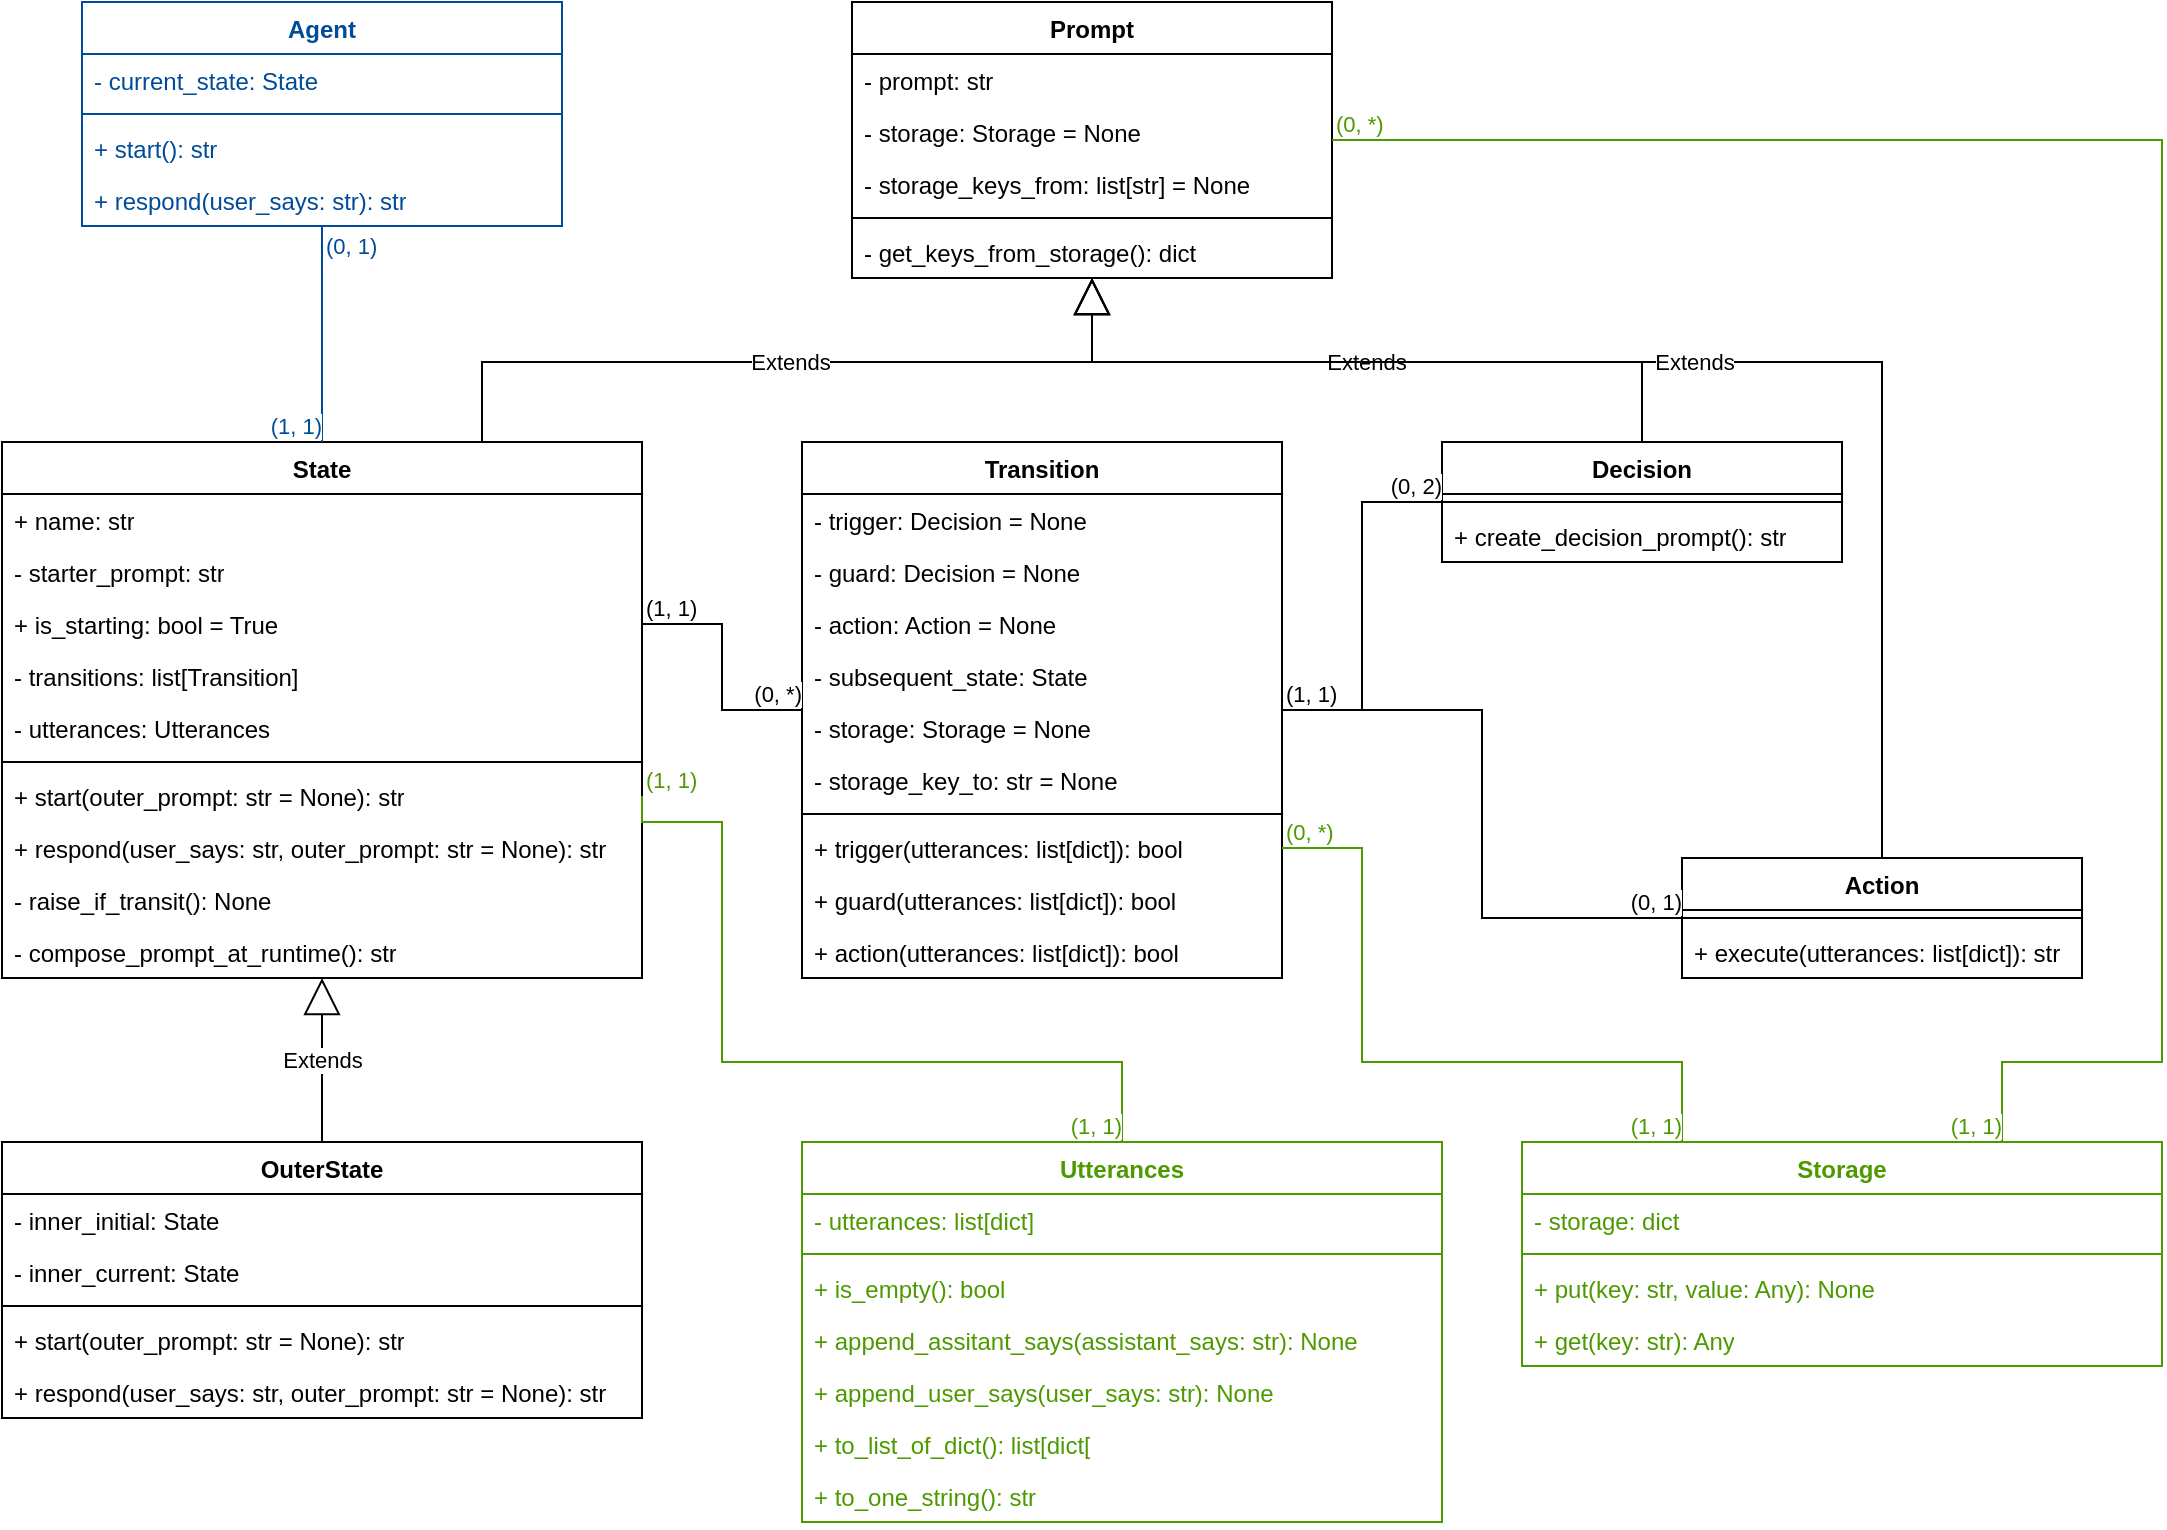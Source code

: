 <mxfile version="21.6.9" type="google">
  <diagram id="C5RBs43oDa-KdzZeNtuy" name="Page-1">
    <mxGraphModel grid="1" page="1" gridSize="10" guides="1" tooltips="1" connect="1" arrows="1" fold="1" pageScale="1" pageWidth="1169" pageHeight="827" math="0" shadow="0">
      <root>
        <mxCell id="WIyWlLk6GJQsqaUBKTNV-0" />
        <mxCell id="WIyWlLk6GJQsqaUBKTNV-1" parent="WIyWlLk6GJQsqaUBKTNV-0" />
        <mxCell id="Y7iGdCAR7KXs3sd0Hxr5-11" value="State" style="swimlane;fontStyle=1;align=center;verticalAlign=top;childLayout=stackLayout;horizontal=1;startSize=26;horizontalStack=0;resizeParent=1;resizeParentMax=0;resizeLast=0;collapsible=1;marginBottom=0;whiteSpace=wrap;html=1;" vertex="1" parent="WIyWlLk6GJQsqaUBKTNV-1">
          <mxGeometry x="40" y="240" width="320" height="268" as="geometry" />
        </mxCell>
        <mxCell id="Y7iGdCAR7KXs3sd0Hxr5-1" value="+ name: str" style="text;strokeColor=none;fillColor=none;align=left;verticalAlign=top;spacingLeft=4;spacingRight=4;overflow=hidden;rotatable=0;points=[[0,0.5],[1,0.5]];portConstraint=eastwest;whiteSpace=wrap;html=1;" vertex="1" parent="Y7iGdCAR7KXs3sd0Hxr5-11">
          <mxGeometry y="26" width="320" height="26" as="geometry" />
        </mxCell>
        <mxCell id="Y7iGdCAR7KXs3sd0Hxr5-3" value="- starter_prompt: str" style="text;strokeColor=none;fillColor=none;align=left;verticalAlign=top;spacingLeft=4;spacingRight=4;overflow=hidden;rotatable=0;points=[[0,0.5],[1,0.5]];portConstraint=eastwest;whiteSpace=wrap;html=1;" vertex="1" parent="Y7iGdCAR7KXs3sd0Hxr5-11">
          <mxGeometry y="52" width="320" height="26" as="geometry" />
        </mxCell>
        <mxCell id="Y7iGdCAR7KXs3sd0Hxr5-6" value="+ is_starting: bool = True" style="text;strokeColor=none;fillColor=none;align=left;verticalAlign=top;spacingLeft=4;spacingRight=4;overflow=hidden;rotatable=0;points=[[0,0.5],[1,0.5]];portConstraint=eastwest;whiteSpace=wrap;html=1;" vertex="1" parent="Y7iGdCAR7KXs3sd0Hxr5-11">
          <mxGeometry y="78" width="320" height="26" as="geometry" />
        </mxCell>
        <mxCell id="Y7iGdCAR7KXs3sd0Hxr5-5" value="- transitions: list[Transition]" style="text;strokeColor=none;fillColor=none;align=left;verticalAlign=top;spacingLeft=4;spacingRight=4;overflow=hidden;rotatable=0;points=[[0,0.5],[1,0.5]];portConstraint=eastwest;whiteSpace=wrap;html=1;" vertex="1" parent="Y7iGdCAR7KXs3sd0Hxr5-11">
          <mxGeometry y="104" width="320" height="26" as="geometry" />
        </mxCell>
        <mxCell id="Y7iGdCAR7KXs3sd0Hxr5-10" value="- utterances: Utterances" style="text;strokeColor=none;fillColor=none;align=left;verticalAlign=top;spacingLeft=4;spacingRight=4;overflow=hidden;rotatable=0;points=[[0,0.5],[1,0.5]];portConstraint=eastwest;whiteSpace=wrap;html=1;" vertex="1" parent="Y7iGdCAR7KXs3sd0Hxr5-11">
          <mxGeometry y="130" width="320" height="26" as="geometry" />
        </mxCell>
        <mxCell id="Y7iGdCAR7KXs3sd0Hxr5-13" value="" style="line;strokeWidth=1;fillColor=none;align=left;verticalAlign=middle;spacingTop=-1;spacingLeft=3;spacingRight=3;rotatable=0;labelPosition=right;points=[];portConstraint=eastwest;strokeColor=inherit;" vertex="1" parent="Y7iGdCAR7KXs3sd0Hxr5-11">
          <mxGeometry y="156" width="320" height="8" as="geometry" />
        </mxCell>
        <mxCell id="Y7iGdCAR7KXs3sd0Hxr5-14" value="+ start(outer_prompt: str = None): str" style="text;strokeColor=none;fillColor=none;align=left;verticalAlign=top;spacingLeft=4;spacingRight=4;overflow=hidden;rotatable=0;points=[[0,0.5],[1,0.5]];portConstraint=eastwest;whiteSpace=wrap;html=1;" vertex="1" parent="Y7iGdCAR7KXs3sd0Hxr5-11">
          <mxGeometry y="164" width="320" height="26" as="geometry" />
        </mxCell>
        <mxCell id="Y7iGdCAR7KXs3sd0Hxr5-15" value="+ respond(user_says: str, outer_prompt: str = None): str" style="text;strokeColor=none;fillColor=none;align=left;verticalAlign=top;spacingLeft=4;spacingRight=4;overflow=hidden;rotatable=0;points=[[0,0.5],[1,0.5]];portConstraint=eastwest;whiteSpace=wrap;html=1;" vertex="1" parent="Y7iGdCAR7KXs3sd0Hxr5-11">
          <mxGeometry y="190" width="320" height="26" as="geometry" />
        </mxCell>
        <mxCell id="Y7iGdCAR7KXs3sd0Hxr5-16" value="- raise_if_transit(): None" style="text;strokeColor=none;fillColor=none;align=left;verticalAlign=top;spacingLeft=4;spacingRight=4;overflow=hidden;rotatable=0;points=[[0,0.5],[1,0.5]];portConstraint=eastwest;whiteSpace=wrap;html=1;" vertex="1" parent="Y7iGdCAR7KXs3sd0Hxr5-11">
          <mxGeometry y="216" width="320" height="26" as="geometry" />
        </mxCell>
        <mxCell id="ofEdUeuceX2tvmIFffnd-0" value="- compose_prompt_at_runtime(): str" style="text;strokeColor=none;fillColor=none;align=left;verticalAlign=top;spacingLeft=4;spacingRight=4;overflow=hidden;rotatable=0;points=[[0,0.5],[1,0.5]];portConstraint=eastwest;whiteSpace=wrap;html=1;" vertex="1" parent="Y7iGdCAR7KXs3sd0Hxr5-11">
          <mxGeometry y="242" width="320" height="26" as="geometry" />
        </mxCell>
        <mxCell id="Y7iGdCAR7KXs3sd0Hxr5-17" value="OuterState" style="swimlane;fontStyle=1;align=center;verticalAlign=top;childLayout=stackLayout;horizontal=1;startSize=26;horizontalStack=0;resizeParent=1;resizeParentMax=0;resizeLast=0;collapsible=1;marginBottom=0;whiteSpace=wrap;html=1;" vertex="1" parent="WIyWlLk6GJQsqaUBKTNV-1">
          <mxGeometry x="40" y="590" width="320" height="138" as="geometry" />
        </mxCell>
        <mxCell id="Y7iGdCAR7KXs3sd0Hxr5-18" value="- inner_initial: State" style="text;strokeColor=none;fillColor=none;align=left;verticalAlign=top;spacingLeft=4;spacingRight=4;overflow=hidden;rotatable=0;points=[[0,0.5],[1,0.5]];portConstraint=eastwest;whiteSpace=wrap;html=1;" vertex="1" parent="Y7iGdCAR7KXs3sd0Hxr5-17">
          <mxGeometry y="26" width="320" height="26" as="geometry" />
        </mxCell>
        <mxCell id="Y7iGdCAR7KXs3sd0Hxr5-21" value="- inner_current: State" style="text;strokeColor=none;fillColor=none;align=left;verticalAlign=top;spacingLeft=4;spacingRight=4;overflow=hidden;rotatable=0;points=[[0,0.5],[1,0.5]];portConstraint=eastwest;whiteSpace=wrap;html=1;" vertex="1" parent="Y7iGdCAR7KXs3sd0Hxr5-17">
          <mxGeometry y="52" width="320" height="26" as="geometry" />
        </mxCell>
        <mxCell id="Y7iGdCAR7KXs3sd0Hxr5-19" value="" style="line;strokeWidth=1;fillColor=none;align=left;verticalAlign=middle;spacingTop=-1;spacingLeft=3;spacingRight=3;rotatable=0;labelPosition=right;points=[];portConstraint=eastwest;strokeColor=inherit;" vertex="1" parent="Y7iGdCAR7KXs3sd0Hxr5-17">
          <mxGeometry y="78" width="320" height="8" as="geometry" />
        </mxCell>
        <mxCell id="Y7iGdCAR7KXs3sd0Hxr5-22" value="+ start(outer_prompt: str = None): str" style="text;strokeColor=none;fillColor=none;align=left;verticalAlign=top;spacingLeft=4;spacingRight=4;overflow=hidden;rotatable=0;points=[[0,0.5],[1,0.5]];portConstraint=eastwest;whiteSpace=wrap;html=1;" vertex="1" parent="Y7iGdCAR7KXs3sd0Hxr5-17">
          <mxGeometry y="86" width="320" height="26" as="geometry" />
        </mxCell>
        <mxCell id="Y7iGdCAR7KXs3sd0Hxr5-23" value="+ respond(user_says: str, outer_prompt: str = None): str" style="text;strokeColor=none;fillColor=none;align=left;verticalAlign=top;spacingLeft=4;spacingRight=4;overflow=hidden;rotatable=0;points=[[0,0.5],[1,0.5]];portConstraint=eastwest;whiteSpace=wrap;html=1;" vertex="1" parent="Y7iGdCAR7KXs3sd0Hxr5-17">
          <mxGeometry y="112" width="320" height="26" as="geometry" />
        </mxCell>
        <mxCell id="Y7iGdCAR7KXs3sd0Hxr5-24" value="Transition" style="swimlane;fontStyle=1;align=center;verticalAlign=top;childLayout=stackLayout;horizontal=1;startSize=26;horizontalStack=0;resizeParent=1;resizeParentMax=0;resizeLast=0;collapsible=1;marginBottom=0;whiteSpace=wrap;html=1;" vertex="1" parent="WIyWlLk6GJQsqaUBKTNV-1">
          <mxGeometry x="440" y="240" width="240" height="268" as="geometry" />
        </mxCell>
        <mxCell id="Y7iGdCAR7KXs3sd0Hxr5-25" value="- trigger: Decision = None" style="text;strokeColor=none;fillColor=none;align=left;verticalAlign=top;spacingLeft=4;spacingRight=4;overflow=hidden;rotatable=0;points=[[0,0.5],[1,0.5]];portConstraint=eastwest;whiteSpace=wrap;html=1;" vertex="1" parent="Y7iGdCAR7KXs3sd0Hxr5-24">
          <mxGeometry y="26" width="240" height="26" as="geometry" />
        </mxCell>
        <mxCell id="Y7iGdCAR7KXs3sd0Hxr5-28" value="- guard: Decision = None" style="text;strokeColor=none;fillColor=none;align=left;verticalAlign=top;spacingLeft=4;spacingRight=4;overflow=hidden;rotatable=0;points=[[0,0.5],[1,0.5]];portConstraint=eastwest;whiteSpace=wrap;html=1;" vertex="1" parent="Y7iGdCAR7KXs3sd0Hxr5-24">
          <mxGeometry y="52" width="240" height="26" as="geometry" />
        </mxCell>
        <mxCell id="Y7iGdCAR7KXs3sd0Hxr5-29" value="- action: Action = None" style="text;strokeColor=none;fillColor=none;align=left;verticalAlign=top;spacingLeft=4;spacingRight=4;overflow=hidden;rotatable=0;points=[[0,0.5],[1,0.5]];portConstraint=eastwest;whiteSpace=wrap;html=1;" vertex="1" parent="Y7iGdCAR7KXs3sd0Hxr5-24">
          <mxGeometry y="78" width="240" height="26" as="geometry" />
        </mxCell>
        <mxCell id="Y7iGdCAR7KXs3sd0Hxr5-30" value="- subsequent_state: State" style="text;strokeColor=none;fillColor=none;align=left;verticalAlign=top;spacingLeft=4;spacingRight=4;overflow=hidden;rotatable=0;points=[[0,0.5],[1,0.5]];portConstraint=eastwest;whiteSpace=wrap;html=1;" vertex="1" parent="Y7iGdCAR7KXs3sd0Hxr5-24">
          <mxGeometry y="104" width="240" height="26" as="geometry" />
        </mxCell>
        <mxCell id="Y7iGdCAR7KXs3sd0Hxr5-31" value="- storage: Storage = None" style="text;strokeColor=none;fillColor=none;align=left;verticalAlign=top;spacingLeft=4;spacingRight=4;overflow=hidden;rotatable=0;points=[[0,0.5],[1,0.5]];portConstraint=eastwest;whiteSpace=wrap;html=1;" vertex="1" parent="Y7iGdCAR7KXs3sd0Hxr5-24">
          <mxGeometry y="130" width="240" height="26" as="geometry" />
        </mxCell>
        <mxCell id="Y7iGdCAR7KXs3sd0Hxr5-32" value="- storage_key_to: str = None" style="text;strokeColor=none;fillColor=none;align=left;verticalAlign=top;spacingLeft=4;spacingRight=4;overflow=hidden;rotatable=0;points=[[0,0.5],[1,0.5]];portConstraint=eastwest;whiteSpace=wrap;html=1;" vertex="1" parent="Y7iGdCAR7KXs3sd0Hxr5-24">
          <mxGeometry y="156" width="240" height="26" as="geometry" />
        </mxCell>
        <mxCell id="Y7iGdCAR7KXs3sd0Hxr5-26" value="" style="line;strokeWidth=1;fillColor=none;align=left;verticalAlign=middle;spacingTop=-1;spacingLeft=3;spacingRight=3;rotatable=0;labelPosition=right;points=[];portConstraint=eastwest;strokeColor=inherit;" vertex="1" parent="Y7iGdCAR7KXs3sd0Hxr5-24">
          <mxGeometry y="182" width="240" height="8" as="geometry" />
        </mxCell>
        <mxCell id="Y7iGdCAR7KXs3sd0Hxr5-27" value="+ trigger(utterances: list[dict]): bool" style="text;strokeColor=none;fillColor=none;align=left;verticalAlign=top;spacingLeft=4;spacingRight=4;overflow=hidden;rotatable=0;points=[[0,0.5],[1,0.5]];portConstraint=eastwest;whiteSpace=wrap;html=1;" vertex="1" parent="Y7iGdCAR7KXs3sd0Hxr5-24">
          <mxGeometry y="190" width="240" height="26" as="geometry" />
        </mxCell>
        <mxCell id="Y7iGdCAR7KXs3sd0Hxr5-33" value="+ guard(utterances: list[dict]): bool" style="text;strokeColor=none;fillColor=none;align=left;verticalAlign=top;spacingLeft=4;spacingRight=4;overflow=hidden;rotatable=0;points=[[0,0.5],[1,0.5]];portConstraint=eastwest;whiteSpace=wrap;html=1;" vertex="1" parent="Y7iGdCAR7KXs3sd0Hxr5-24">
          <mxGeometry y="216" width="240" height="26" as="geometry" />
        </mxCell>
        <mxCell id="Y7iGdCAR7KXs3sd0Hxr5-34" value="+ action(utterances: list[dict]): bool" style="text;strokeColor=none;fillColor=none;align=left;verticalAlign=top;spacingLeft=4;spacingRight=4;overflow=hidden;rotatable=0;points=[[0,0.5],[1,0.5]];portConstraint=eastwest;whiteSpace=wrap;html=1;" vertex="1" parent="Y7iGdCAR7KXs3sd0Hxr5-24">
          <mxGeometry y="242" width="240" height="26" as="geometry" />
        </mxCell>
        <mxCell id="Y7iGdCAR7KXs3sd0Hxr5-35" value="" style="endArrow=none;html=1;edgeStyle=orthogonalEdgeStyle;rounded=0;exitX=1;exitY=0.5;exitDx=0;exitDy=0;" edge="1" parent="WIyWlLk6GJQsqaUBKTNV-1" source="Y7iGdCAR7KXs3sd0Hxr5-6" target="Y7iGdCAR7KXs3sd0Hxr5-24">
          <mxGeometry relative="1" as="geometry">
            <mxPoint x="330" y="380" as="sourcePoint" />
            <mxPoint x="490" y="380" as="targetPoint" />
          </mxGeometry>
        </mxCell>
        <mxCell id="Y7iGdCAR7KXs3sd0Hxr5-36" value="(1, 1)" style="edgeLabel;resizable=0;html=1;align=left;verticalAlign=bottom;" connectable="0" vertex="1" parent="Y7iGdCAR7KXs3sd0Hxr5-35">
          <mxGeometry x="-1" relative="1" as="geometry" />
        </mxCell>
        <mxCell id="Y7iGdCAR7KXs3sd0Hxr5-37" value="(0, *)" style="edgeLabel;resizable=0;html=1;align=right;verticalAlign=bottom;" connectable="0" vertex="1" parent="Y7iGdCAR7KXs3sd0Hxr5-35">
          <mxGeometry x="1" relative="1" as="geometry" />
        </mxCell>
        <mxCell id="Y7iGdCAR7KXs3sd0Hxr5-38" value="Extends" style="endArrow=block;endSize=16;endFill=0;html=1;rounded=0;" edge="1" parent="WIyWlLk6GJQsqaUBKTNV-1" source="Y7iGdCAR7KXs3sd0Hxr5-17" target="Y7iGdCAR7KXs3sd0Hxr5-11">
          <mxGeometry width="160" relative="1" as="geometry">
            <mxPoint x="190" y="590" as="sourcePoint" />
            <mxPoint x="350" y="590" as="targetPoint" />
          </mxGeometry>
        </mxCell>
        <mxCell id="Y7iGdCAR7KXs3sd0Hxr5-39" value="Decision" style="swimlane;fontStyle=1;align=center;verticalAlign=top;childLayout=stackLayout;horizontal=1;startSize=26;horizontalStack=0;resizeParent=1;resizeParentMax=0;resizeLast=0;collapsible=1;marginBottom=0;whiteSpace=wrap;html=1;" vertex="1" parent="WIyWlLk6GJQsqaUBKTNV-1">
          <mxGeometry x="760" y="240" width="200" height="60" as="geometry" />
        </mxCell>
        <mxCell id="Y7iGdCAR7KXs3sd0Hxr5-41" value="" style="line;strokeWidth=1;fillColor=none;align=left;verticalAlign=middle;spacingTop=-1;spacingLeft=3;spacingRight=3;rotatable=0;labelPosition=right;points=[];portConstraint=eastwest;strokeColor=inherit;" vertex="1" parent="Y7iGdCAR7KXs3sd0Hxr5-39">
          <mxGeometry y="26" width="200" height="8" as="geometry" />
        </mxCell>
        <mxCell id="Y7iGdCAR7KXs3sd0Hxr5-42" value="+ create_decision_prompt(): str" style="text;strokeColor=none;fillColor=none;align=left;verticalAlign=top;spacingLeft=4;spacingRight=4;overflow=hidden;rotatable=0;points=[[0,0.5],[1,0.5]];portConstraint=eastwest;whiteSpace=wrap;html=1;" vertex="1" parent="Y7iGdCAR7KXs3sd0Hxr5-39">
          <mxGeometry y="34" width="200" height="26" as="geometry" />
        </mxCell>
        <mxCell id="Y7iGdCAR7KXs3sd0Hxr5-43" value="" style="endArrow=none;html=1;edgeStyle=orthogonalEdgeStyle;rounded=0;" edge="1" parent="WIyWlLk6GJQsqaUBKTNV-1" source="Y7iGdCAR7KXs3sd0Hxr5-24" target="Y7iGdCAR7KXs3sd0Hxr5-39">
          <mxGeometry relative="1" as="geometry">
            <mxPoint x="820" y="370" as="sourcePoint" />
            <mxPoint x="1020" y="370" as="targetPoint" />
          </mxGeometry>
        </mxCell>
        <mxCell id="Y7iGdCAR7KXs3sd0Hxr5-44" value="(1, 1)" style="edgeLabel;resizable=0;html=1;align=left;verticalAlign=bottom;" connectable="0" vertex="1" parent="Y7iGdCAR7KXs3sd0Hxr5-43">
          <mxGeometry x="-1" relative="1" as="geometry" />
        </mxCell>
        <mxCell id="Y7iGdCAR7KXs3sd0Hxr5-45" value="(0, 2)" style="edgeLabel;resizable=0;html=1;align=right;verticalAlign=bottom;" connectable="0" vertex="1" parent="Y7iGdCAR7KXs3sd0Hxr5-43">
          <mxGeometry x="1" relative="1" as="geometry" />
        </mxCell>
        <mxCell id="Y7iGdCAR7KXs3sd0Hxr5-46" value="Action" style="swimlane;fontStyle=1;align=center;verticalAlign=top;childLayout=stackLayout;horizontal=1;startSize=26;horizontalStack=0;resizeParent=1;resizeParentMax=0;resizeLast=0;collapsible=1;marginBottom=0;whiteSpace=wrap;html=1;" vertex="1" parent="WIyWlLk6GJQsqaUBKTNV-1">
          <mxGeometry x="880" y="448" width="200" height="60" as="geometry" />
        </mxCell>
        <mxCell id="Y7iGdCAR7KXs3sd0Hxr5-47" value="" style="line;strokeWidth=1;fillColor=none;align=left;verticalAlign=middle;spacingTop=-1;spacingLeft=3;spacingRight=3;rotatable=0;labelPosition=right;points=[];portConstraint=eastwest;strokeColor=inherit;" vertex="1" parent="Y7iGdCAR7KXs3sd0Hxr5-46">
          <mxGeometry y="26" width="200" height="8" as="geometry" />
        </mxCell>
        <mxCell id="Y7iGdCAR7KXs3sd0Hxr5-48" value="+ execute(utterances: list[dict]): str" style="text;strokeColor=none;fillColor=none;align=left;verticalAlign=top;spacingLeft=4;spacingRight=4;overflow=hidden;rotatable=0;points=[[0,0.5],[1,0.5]];portConstraint=eastwest;whiteSpace=wrap;html=1;" vertex="1" parent="Y7iGdCAR7KXs3sd0Hxr5-46">
          <mxGeometry y="34" width="200" height="26" as="geometry" />
        </mxCell>
        <mxCell id="Y7iGdCAR7KXs3sd0Hxr5-51" value="" style="endArrow=none;html=1;edgeStyle=orthogonalEdgeStyle;rounded=0;" edge="1" parent="WIyWlLk6GJQsqaUBKTNV-1" source="Y7iGdCAR7KXs3sd0Hxr5-24" target="Y7iGdCAR7KXs3sd0Hxr5-46">
          <mxGeometry relative="1" as="geometry">
            <mxPoint x="840" y="599" as="sourcePoint" />
            <mxPoint x="920" y="508" as="targetPoint" />
          </mxGeometry>
        </mxCell>
        <mxCell id="Y7iGdCAR7KXs3sd0Hxr5-52" value="(1, 1)" style="edgeLabel;resizable=0;html=1;align=left;verticalAlign=bottom;" connectable="0" vertex="1" parent="Y7iGdCAR7KXs3sd0Hxr5-51">
          <mxGeometry x="-1" relative="1" as="geometry" />
        </mxCell>
        <mxCell id="Y7iGdCAR7KXs3sd0Hxr5-53" value="(0, 1)" style="edgeLabel;resizable=0;html=1;align=right;verticalAlign=bottom;" connectable="0" vertex="1" parent="Y7iGdCAR7KXs3sd0Hxr5-51">
          <mxGeometry x="1" relative="1" as="geometry" />
        </mxCell>
        <mxCell id="rsDthvywZMEaAPYY-5BN-0" value="Utterances" style="swimlane;fontStyle=1;align=center;verticalAlign=top;childLayout=stackLayout;horizontal=1;startSize=26;horizontalStack=0;resizeParent=1;resizeParentMax=0;resizeLast=0;collapsible=1;marginBottom=0;whiteSpace=wrap;html=1;strokeColor=#4D9900;fontColor=#4D9900;" vertex="1" parent="WIyWlLk6GJQsqaUBKTNV-1">
          <mxGeometry x="440" y="590" width="320" height="190" as="geometry" />
        </mxCell>
        <mxCell id="rsDthvywZMEaAPYY-5BN-1" value="- utterances: list[dict]" style="text;strokeColor=none;fillColor=none;align=left;verticalAlign=top;spacingLeft=4;spacingRight=4;overflow=hidden;rotatable=0;points=[[0,0.5],[1,0.5]];portConstraint=eastwest;whiteSpace=wrap;html=1;fontColor=#4D9900;" vertex="1" parent="rsDthvywZMEaAPYY-5BN-0">
          <mxGeometry y="26" width="320" height="26" as="geometry" />
        </mxCell>
        <mxCell id="rsDthvywZMEaAPYY-5BN-2" value="" style="line;strokeWidth=1;fillColor=none;align=left;verticalAlign=middle;spacingTop=-1;spacingLeft=3;spacingRight=3;rotatable=0;labelPosition=right;points=[];portConstraint=eastwest;strokeColor=inherit;" vertex="1" parent="rsDthvywZMEaAPYY-5BN-0">
          <mxGeometry y="52" width="320" height="8" as="geometry" />
        </mxCell>
        <mxCell id="rsDthvywZMEaAPYY-5BN-3" value="+ is_empty(): bool" style="text;strokeColor=none;fillColor=none;align=left;verticalAlign=top;spacingLeft=4;spacingRight=4;overflow=hidden;rotatable=0;points=[[0,0.5],[1,0.5]];portConstraint=eastwest;whiteSpace=wrap;html=1;fontColor=#4D9900;" vertex="1" parent="rsDthvywZMEaAPYY-5BN-0">
          <mxGeometry y="60" width="320" height="26" as="geometry" />
        </mxCell>
        <mxCell id="wB3TaZzJzO1c4qGs66mK-3" value="+ append_assitant_says(assistant_says: str): None" style="text;strokeColor=none;fillColor=none;align=left;verticalAlign=top;spacingLeft=4;spacingRight=4;overflow=hidden;rotatable=0;points=[[0,0.5],[1,0.5]];portConstraint=eastwest;whiteSpace=wrap;html=1;fontColor=#4D9900;" vertex="1" parent="rsDthvywZMEaAPYY-5BN-0">
          <mxGeometry y="86" width="320" height="26" as="geometry" />
        </mxCell>
        <mxCell id="wB3TaZzJzO1c4qGs66mK-4" value="+ append_user_says(user_says: str): None" style="text;strokeColor=none;fillColor=none;align=left;verticalAlign=top;spacingLeft=4;spacingRight=4;overflow=hidden;rotatable=0;points=[[0,0.5],[1,0.5]];portConstraint=eastwest;whiteSpace=wrap;html=1;fontColor=#4D9900;" vertex="1" parent="rsDthvywZMEaAPYY-5BN-0">
          <mxGeometry y="112" width="320" height="26" as="geometry" />
        </mxCell>
        <mxCell id="wB3TaZzJzO1c4qGs66mK-5" value="+ to_list_of_dict(): list[dict[" style="text;strokeColor=none;fillColor=none;align=left;verticalAlign=top;spacingLeft=4;spacingRight=4;overflow=hidden;rotatable=0;points=[[0,0.5],[1,0.5]];portConstraint=eastwest;whiteSpace=wrap;html=1;fontColor=#4D9900;" vertex="1" parent="rsDthvywZMEaAPYY-5BN-0">
          <mxGeometry y="138" width="320" height="26" as="geometry" />
        </mxCell>
        <mxCell id="wB3TaZzJzO1c4qGs66mK-6" value="+ to_one_string(): str" style="text;strokeColor=none;fillColor=none;align=left;verticalAlign=top;spacingLeft=4;spacingRight=4;overflow=hidden;rotatable=0;points=[[0,0.5],[1,0.5]];portConstraint=eastwest;whiteSpace=wrap;html=1;fontColor=#4D9900;" vertex="1" parent="rsDthvywZMEaAPYY-5BN-0">
          <mxGeometry y="164" width="320" height="26" as="geometry" />
        </mxCell>
        <mxCell id="zGq9YenauuNSCoJuPdMK-0" value="Prompt" style="swimlane;fontStyle=1;align=center;verticalAlign=top;childLayout=stackLayout;horizontal=1;startSize=26;horizontalStack=0;resizeParent=1;resizeParentMax=0;resizeLast=0;collapsible=1;marginBottom=0;whiteSpace=wrap;html=1;" vertex="1" parent="WIyWlLk6GJQsqaUBKTNV-1">
          <mxGeometry x="465" y="20" width="240" height="138" as="geometry" />
        </mxCell>
        <mxCell id="zGq9YenauuNSCoJuPdMK-1" value="- prompt: str" style="text;strokeColor=none;fillColor=none;align=left;verticalAlign=top;spacingLeft=4;spacingRight=4;overflow=hidden;rotatable=0;points=[[0,0.5],[1,0.5]];portConstraint=eastwest;whiteSpace=wrap;html=1;" vertex="1" parent="zGq9YenauuNSCoJuPdMK-0">
          <mxGeometry y="26" width="240" height="26" as="geometry" />
        </mxCell>
        <mxCell id="wB3TaZzJzO1c4qGs66mK-0" value="- storage: Storage = None" style="text;strokeColor=none;fillColor=none;align=left;verticalAlign=top;spacingLeft=4;spacingRight=4;overflow=hidden;rotatable=0;points=[[0,0.5],[1,0.5]];portConstraint=eastwest;whiteSpace=wrap;html=1;" vertex="1" parent="zGq9YenauuNSCoJuPdMK-0">
          <mxGeometry y="52" width="240" height="26" as="geometry" />
        </mxCell>
        <mxCell id="wB3TaZzJzO1c4qGs66mK-1" value="- storage_keys_from: list[str] = None" style="text;strokeColor=none;fillColor=none;align=left;verticalAlign=top;spacingLeft=4;spacingRight=4;overflow=hidden;rotatable=0;points=[[0,0.5],[1,0.5]];portConstraint=eastwest;whiteSpace=wrap;html=1;" vertex="1" parent="zGq9YenauuNSCoJuPdMK-0">
          <mxGeometry y="78" width="240" height="26" as="geometry" />
        </mxCell>
        <mxCell id="zGq9YenauuNSCoJuPdMK-2" value="" style="line;strokeWidth=1;fillColor=none;align=left;verticalAlign=middle;spacingTop=-1;spacingLeft=3;spacingRight=3;rotatable=0;labelPosition=right;points=[];portConstraint=eastwest;strokeColor=inherit;" vertex="1" parent="zGq9YenauuNSCoJuPdMK-0">
          <mxGeometry y="104" width="240" height="8" as="geometry" />
        </mxCell>
        <mxCell id="zGq9YenauuNSCoJuPdMK-3" value="- get_keys_from_storage(): dict" style="text;strokeColor=none;fillColor=none;align=left;verticalAlign=top;spacingLeft=4;spacingRight=4;overflow=hidden;rotatable=0;points=[[0,0.5],[1,0.5]];portConstraint=eastwest;whiteSpace=wrap;html=1;" vertex="1" parent="zGq9YenauuNSCoJuPdMK-0">
          <mxGeometry y="112" width="240" height="26" as="geometry" />
        </mxCell>
        <mxCell id="zGq9YenauuNSCoJuPdMK-4" value="Extends" style="endArrow=block;endSize=16;endFill=0;html=1;rounded=0;edgeStyle=orthogonalEdgeStyle;exitX=0.75;exitY=0;exitDx=0;exitDy=0;" edge="1" parent="WIyWlLk6GJQsqaUBKTNV-1" source="Y7iGdCAR7KXs3sd0Hxr5-11" target="zGq9YenauuNSCoJuPdMK-0">
          <mxGeometry width="160" relative="1" as="geometry">
            <mxPoint x="199.5" y="210" as="sourcePoint" />
            <mxPoint x="199.5" y="130" as="targetPoint" />
            <Array as="points">
              <mxPoint x="280" y="200" />
              <mxPoint x="585" y="200" />
            </Array>
          </mxGeometry>
        </mxCell>
        <mxCell id="zGq9YenauuNSCoJuPdMK-5" value="Extends" style="endArrow=block;endSize=16;endFill=0;html=1;rounded=0;edgeStyle=orthogonalEdgeStyle;" edge="1" parent="WIyWlLk6GJQsqaUBKTNV-1" source="Y7iGdCAR7KXs3sd0Hxr5-39" target="zGq9YenauuNSCoJuPdMK-0">
          <mxGeometry width="160" relative="1" as="geometry">
            <mxPoint x="220" y="640" as="sourcePoint" />
            <mxPoint x="220" y="560" as="targetPoint" />
            <Array as="points">
              <mxPoint x="860" y="200" />
              <mxPoint x="585" y="200" />
            </Array>
          </mxGeometry>
        </mxCell>
        <mxCell id="zGq9YenauuNSCoJuPdMK-6" value="Extends" style="endArrow=block;endSize=16;endFill=0;html=1;rounded=0;edgeStyle=orthogonalEdgeStyle;exitX=0.5;exitY=0;exitDx=0;exitDy=0;" edge="1" parent="WIyWlLk6GJQsqaUBKTNV-1" source="Y7iGdCAR7KXs3sd0Hxr5-46" target="zGq9YenauuNSCoJuPdMK-0">
          <mxGeometry width="160" relative="1" as="geometry">
            <mxPoint x="230" y="650" as="sourcePoint" />
            <mxPoint x="230" y="570" as="targetPoint" />
            <Array as="points">
              <mxPoint x="980" y="200" />
              <mxPoint x="585" y="200" />
            </Array>
          </mxGeometry>
        </mxCell>
        <mxCell id="wB3TaZzJzO1c4qGs66mK-7" value="" style="endArrow=none;html=1;edgeStyle=orthogonalEdgeStyle;rounded=0;exitX=1;exitY=0.5;exitDx=0;exitDy=0;strokeColor=#4D9900;fontColor=#4D9900;" edge="1" parent="WIyWlLk6GJQsqaUBKTNV-1" source="Y7iGdCAR7KXs3sd0Hxr5-14" target="rsDthvywZMEaAPYY-5BN-0">
          <mxGeometry relative="1" as="geometry">
            <mxPoint x="370" y="384" as="sourcePoint" />
            <mxPoint x="450" y="384" as="targetPoint" />
            <Array as="points">
              <mxPoint x="400" y="430" />
              <mxPoint x="400" y="550" />
              <mxPoint x="600" y="550" />
            </Array>
          </mxGeometry>
        </mxCell>
        <mxCell id="wB3TaZzJzO1c4qGs66mK-8" value="(1, 1)" style="edgeLabel;resizable=0;html=1;align=left;verticalAlign=bottom;fontColor=#4D9900;" connectable="0" vertex="1" parent="wB3TaZzJzO1c4qGs66mK-7">
          <mxGeometry x="-1" relative="1" as="geometry" />
        </mxCell>
        <mxCell id="wB3TaZzJzO1c4qGs66mK-9" value="(1, 1)" style="edgeLabel;resizable=0;html=1;align=right;verticalAlign=bottom;fontColor=#4D9900;" connectable="0" vertex="1" parent="wB3TaZzJzO1c4qGs66mK-7">
          <mxGeometry x="1" relative="1" as="geometry" />
        </mxCell>
        <mxCell id="wB3TaZzJzO1c4qGs66mK-10" value="Storage" style="swimlane;fontStyle=1;align=center;verticalAlign=top;childLayout=stackLayout;horizontal=1;startSize=26;horizontalStack=0;resizeParent=1;resizeParentMax=0;resizeLast=0;collapsible=1;marginBottom=0;whiteSpace=wrap;html=1;strokeColor=#4D9900;fontColor=#4D9900;" vertex="1" parent="WIyWlLk6GJQsqaUBKTNV-1">
          <mxGeometry x="800" y="590" width="320" height="112" as="geometry" />
        </mxCell>
        <mxCell id="wB3TaZzJzO1c4qGs66mK-11" value="- storage: dict" style="text;strokeColor=none;fillColor=none;align=left;verticalAlign=top;spacingLeft=4;spacingRight=4;overflow=hidden;rotatable=0;points=[[0,0.5],[1,0.5]];portConstraint=eastwest;whiteSpace=wrap;html=1;fontColor=#4D9900;" vertex="1" parent="wB3TaZzJzO1c4qGs66mK-10">
          <mxGeometry y="26" width="320" height="26" as="geometry" />
        </mxCell>
        <mxCell id="wB3TaZzJzO1c4qGs66mK-12" value="" style="line;strokeWidth=1;fillColor=none;align=left;verticalAlign=middle;spacingTop=-1;spacingLeft=3;spacingRight=3;rotatable=0;labelPosition=right;points=[];portConstraint=eastwest;strokeColor=inherit;" vertex="1" parent="wB3TaZzJzO1c4qGs66mK-10">
          <mxGeometry y="52" width="320" height="8" as="geometry" />
        </mxCell>
        <mxCell id="wB3TaZzJzO1c4qGs66mK-13" value="+ put(key: str, value: Any): None" style="text;strokeColor=none;fillColor=none;align=left;verticalAlign=top;spacingLeft=4;spacingRight=4;overflow=hidden;rotatable=0;points=[[0,0.5],[1,0.5]];portConstraint=eastwest;whiteSpace=wrap;html=1;fontColor=#4D9900;" vertex="1" parent="wB3TaZzJzO1c4qGs66mK-10">
          <mxGeometry y="60" width="320" height="26" as="geometry" />
        </mxCell>
        <mxCell id="wB3TaZzJzO1c4qGs66mK-14" value="+ get(key: str): Any" style="text;strokeColor=none;fillColor=none;align=left;verticalAlign=top;spacingLeft=4;spacingRight=4;overflow=hidden;rotatable=0;points=[[0,0.5],[1,0.5]];portConstraint=eastwest;whiteSpace=wrap;html=1;fontColor=#4D9900;" vertex="1" parent="wB3TaZzJzO1c4qGs66mK-10">
          <mxGeometry y="86" width="320" height="26" as="geometry" />
        </mxCell>
        <mxCell id="wB3TaZzJzO1c4qGs66mK-18" value="" style="endArrow=none;html=1;edgeStyle=orthogonalEdgeStyle;rounded=0;entryX=0.75;entryY=0;entryDx=0;entryDy=0;strokeColor=#4D9900;fontColor=#4D9900;" edge="1" parent="WIyWlLk6GJQsqaUBKTNV-1" source="zGq9YenauuNSCoJuPdMK-0" target="wB3TaZzJzO1c4qGs66mK-10">
          <mxGeometry relative="1" as="geometry">
            <mxPoint x="370" y="384" as="sourcePoint" />
            <mxPoint x="610" y="600" as="targetPoint" />
            <Array as="points">
              <mxPoint x="1120" y="89" />
              <mxPoint x="1120" y="550" />
              <mxPoint x="1040" y="550" />
            </Array>
          </mxGeometry>
        </mxCell>
        <mxCell id="wB3TaZzJzO1c4qGs66mK-19" value="(0, *)" style="edgeLabel;resizable=0;html=1;align=left;verticalAlign=bottom;fontColor=#4D9900;" connectable="0" vertex="1" parent="wB3TaZzJzO1c4qGs66mK-18">
          <mxGeometry x="-1" relative="1" as="geometry" />
        </mxCell>
        <mxCell id="wB3TaZzJzO1c4qGs66mK-20" value="(1, 1)" style="edgeLabel;resizable=0;html=1;align=right;verticalAlign=bottom;fontColor=#4D9900;" connectable="0" vertex="1" parent="wB3TaZzJzO1c4qGs66mK-18">
          <mxGeometry x="1" relative="1" as="geometry" />
        </mxCell>
        <mxCell id="wB3TaZzJzO1c4qGs66mK-21" value="" style="endArrow=none;html=1;edgeStyle=orthogonalEdgeStyle;rounded=0;entryX=0.25;entryY=0;entryDx=0;entryDy=0;exitX=1;exitY=0.5;exitDx=0;exitDy=0;strokeColor=#4D9900;fontColor=#4D9900;" edge="1" parent="WIyWlLk6GJQsqaUBKTNV-1" source="Y7iGdCAR7KXs3sd0Hxr5-27" target="wB3TaZzJzO1c4qGs66mK-10">
          <mxGeometry relative="1" as="geometry">
            <mxPoint x="715" y="99" as="sourcePoint" />
            <mxPoint x="970" y="600" as="targetPoint" />
            <Array as="points">
              <mxPoint x="720" y="443" />
              <mxPoint x="720" y="550" />
              <mxPoint x="880" y="550" />
            </Array>
          </mxGeometry>
        </mxCell>
        <mxCell id="wB3TaZzJzO1c4qGs66mK-22" value="(0, *)" style="edgeLabel;resizable=0;html=1;align=left;verticalAlign=bottom;fontColor=#4D9900;" connectable="0" vertex="1" parent="wB3TaZzJzO1c4qGs66mK-21">
          <mxGeometry x="-1" relative="1" as="geometry" />
        </mxCell>
        <mxCell id="wB3TaZzJzO1c4qGs66mK-23" value="(1, 1)" style="edgeLabel;resizable=0;html=1;align=right;verticalAlign=bottom;fontColor=#4D9900;" connectable="0" vertex="1" parent="wB3TaZzJzO1c4qGs66mK-21">
          <mxGeometry x="1" relative="1" as="geometry" />
        </mxCell>
        <mxCell id="qe8Uf7pr1B26cCkcfudo-0" value="Agent" style="swimlane;fontStyle=1;align=center;verticalAlign=top;childLayout=stackLayout;horizontal=1;startSize=26;horizontalStack=0;resizeParent=1;resizeParentMax=0;resizeLast=0;collapsible=1;marginBottom=0;whiteSpace=wrap;html=1;strokeColor=#004C99;fontColor=#004C99;" vertex="1" parent="WIyWlLk6GJQsqaUBKTNV-1">
          <mxGeometry x="80" y="20" width="240" height="112" as="geometry" />
        </mxCell>
        <mxCell id="qe8Uf7pr1B26cCkcfudo-1" value="- current_state: State" style="text;strokeColor=none;fillColor=none;align=left;verticalAlign=top;spacingLeft=4;spacingRight=4;overflow=hidden;rotatable=0;points=[[0,0.5],[1,0.5]];portConstraint=eastwest;whiteSpace=wrap;html=1;fontColor=#004C99;" vertex="1" parent="qe8Uf7pr1B26cCkcfudo-0">
          <mxGeometry y="26" width="240" height="26" as="geometry" />
        </mxCell>
        <mxCell id="qe8Uf7pr1B26cCkcfudo-4" value="" style="line;strokeWidth=1;fillColor=none;align=left;verticalAlign=middle;spacingTop=-1;spacingLeft=3;spacingRight=3;rotatable=0;labelPosition=right;points=[];portConstraint=eastwest;strokeColor=inherit;" vertex="1" parent="qe8Uf7pr1B26cCkcfudo-0">
          <mxGeometry y="52" width="240" height="8" as="geometry" />
        </mxCell>
        <mxCell id="qe8Uf7pr1B26cCkcfudo-5" value="+ start(): str" style="text;strokeColor=none;fillColor=none;align=left;verticalAlign=top;spacingLeft=4;spacingRight=4;overflow=hidden;rotatable=0;points=[[0,0.5],[1,0.5]];portConstraint=eastwest;whiteSpace=wrap;html=1;fontColor=#004C99;" vertex="1" parent="qe8Uf7pr1B26cCkcfudo-0">
          <mxGeometry y="60" width="240" height="26" as="geometry" />
        </mxCell>
        <mxCell id="qe8Uf7pr1B26cCkcfudo-6" value="+ respond(user_says: str): str" style="text;strokeColor=none;fillColor=none;align=left;verticalAlign=top;spacingLeft=4;spacingRight=4;overflow=hidden;rotatable=0;points=[[0,0.5],[1,0.5]];portConstraint=eastwest;whiteSpace=wrap;html=1;fontColor=#004C99;" vertex="1" parent="qe8Uf7pr1B26cCkcfudo-0">
          <mxGeometry y="86" width="240" height="26" as="geometry" />
        </mxCell>
        <mxCell id="qe8Uf7pr1B26cCkcfudo-7" value="" style="endArrow=none;html=1;edgeStyle=orthogonalEdgeStyle;rounded=0;strokeColor=#004C99;" edge="1" parent="WIyWlLk6GJQsqaUBKTNV-1" source="qe8Uf7pr1B26cCkcfudo-0" target="Y7iGdCAR7KXs3sd0Hxr5-11">
          <mxGeometry relative="1" as="geometry">
            <mxPoint x="200" y="130" as="sourcePoint" />
            <mxPoint x="890" y="488" as="targetPoint" />
          </mxGeometry>
        </mxCell>
        <mxCell id="qe8Uf7pr1B26cCkcfudo-8" value="(0, 1)" style="edgeLabel;resizable=0;html=1;align=left;verticalAlign=bottom;fontColor=#004C99;" connectable="0" vertex="1" parent="qe8Uf7pr1B26cCkcfudo-7">
          <mxGeometry x="-1" relative="1" as="geometry">
            <mxPoint y="18" as="offset" />
          </mxGeometry>
        </mxCell>
        <mxCell id="qe8Uf7pr1B26cCkcfudo-9" value="(1, 1)" style="edgeLabel;resizable=0;html=1;align=right;verticalAlign=bottom;fontColor=#004C99;" connectable="0" vertex="1" parent="qe8Uf7pr1B26cCkcfudo-7">
          <mxGeometry x="1" relative="1" as="geometry" />
        </mxCell>
      </root>
    </mxGraphModel>
  </diagram>
</mxfile>
